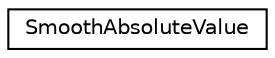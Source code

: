 digraph "Graphical Class Hierarchy"
{
  edge [fontname="Helvetica",fontsize="10",labelfontname="Helvetica",labelfontsize="10"];
  node [fontname="Helvetica",fontsize="10",shape=record];
  rankdir="LR";
  Node0 [label="SmoothAbsoluteValue",height=0.2,width=0.4,color="black", fillcolor="white", style="filled",URL="$classSmoothAbsoluteValue.html"];
}
